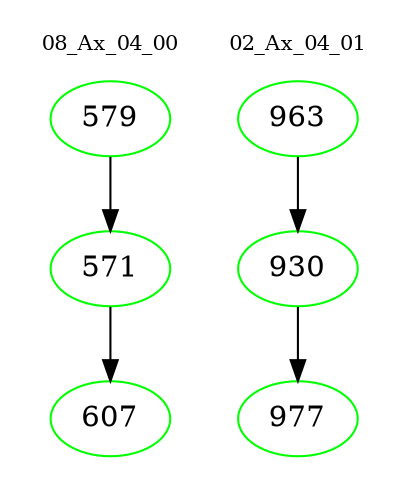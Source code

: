digraph{
subgraph cluster_0 {
color = white
label = "08_Ax_04_00";
fontsize=10;
T0_579 [label="579", color="green"]
T0_579 -> T0_571 [color="black"]
T0_571 [label="571", color="green"]
T0_571 -> T0_607 [color="black"]
T0_607 [label="607", color="green"]
}
subgraph cluster_1 {
color = white
label = "02_Ax_04_01";
fontsize=10;
T1_963 [label="963", color="green"]
T1_963 -> T1_930 [color="black"]
T1_930 [label="930", color="green"]
T1_930 -> T1_977 [color="black"]
T1_977 [label="977", color="green"]
}
}
